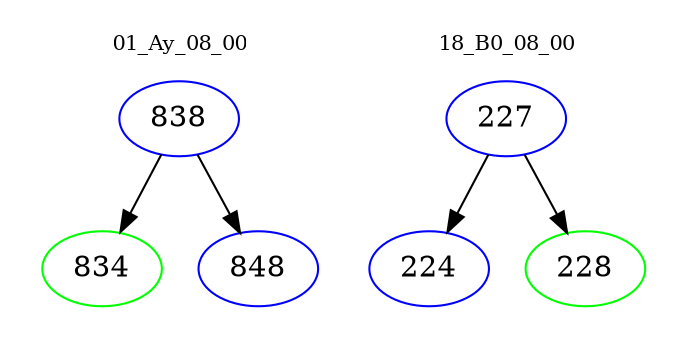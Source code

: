 digraph{
subgraph cluster_0 {
color = white
label = "01_Ay_08_00";
fontsize=10;
T0_838 [label="838", color="blue"]
T0_838 -> T0_834 [color="black"]
T0_834 [label="834", color="green"]
T0_838 -> T0_848 [color="black"]
T0_848 [label="848", color="blue"]
}
subgraph cluster_1 {
color = white
label = "18_B0_08_00";
fontsize=10;
T1_227 [label="227", color="blue"]
T1_227 -> T1_224 [color="black"]
T1_224 [label="224", color="blue"]
T1_227 -> T1_228 [color="black"]
T1_228 [label="228", color="green"]
}
}
